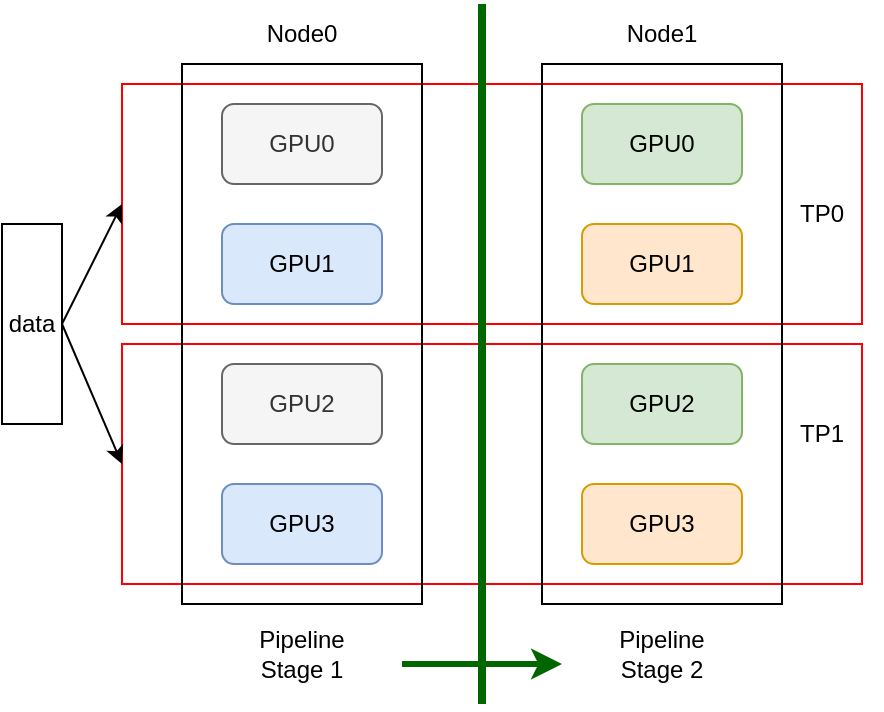 <mxfile version="21.6.9" type="github">
  <diagram name="第 1 页" id="Kp3AukQhXuQJZs7PPvKc">
    <mxGraphModel dx="1562" dy="885" grid="1" gridSize="10" guides="1" tooltips="1" connect="1" arrows="1" fold="1" page="1" pageScale="1" pageWidth="827" pageHeight="700" math="0" shadow="0">
      <root>
        <mxCell id="0" />
        <mxCell id="1" parent="0" />
        <mxCell id="6pBR_m673D9vcyB_l6V1-28" value="" style="rounded=0;whiteSpace=wrap;html=1;fillColor=none;strokeColor=#FF0000;" vertex="1" parent="1">
          <mxGeometry x="70" y="180" width="370" height="120" as="geometry" />
        </mxCell>
        <mxCell id="6pBR_m673D9vcyB_l6V1-27" value="" style="rounded=0;whiteSpace=wrap;html=1;fillColor=none;strokeColor=#FF0000;" vertex="1" parent="1">
          <mxGeometry x="70" y="50" width="370" height="120" as="geometry" />
        </mxCell>
        <mxCell id="6pBR_m673D9vcyB_l6V1-20" value="" style="rounded=0;whiteSpace=wrap;html=1;fillColor=none;" vertex="1" parent="1">
          <mxGeometry x="280" y="40" width="120" height="270" as="geometry" />
        </mxCell>
        <mxCell id="6pBR_m673D9vcyB_l6V1-19" value="" style="rounded=0;whiteSpace=wrap;html=1;fillColor=none;" vertex="1" parent="1">
          <mxGeometry x="100" y="40" width="120" height="270" as="geometry" />
        </mxCell>
        <mxCell id="6pBR_m673D9vcyB_l6V1-9" value="GPU0" style="rounded=1;whiteSpace=wrap;html=1;fillColor=#f5f5f5;fontColor=#333333;strokeColor=#666666;" vertex="1" parent="1">
          <mxGeometry x="120" y="60" width="80" height="40" as="geometry" />
        </mxCell>
        <mxCell id="6pBR_m673D9vcyB_l6V1-10" value="GPU1" style="rounded=1;whiteSpace=wrap;html=1;fillColor=#dae8fc;strokeColor=#6c8ebf;" vertex="1" parent="1">
          <mxGeometry x="120" y="120" width="80" height="40" as="geometry" />
        </mxCell>
        <mxCell id="6pBR_m673D9vcyB_l6V1-11" value="GPU2" style="rounded=1;whiteSpace=wrap;html=1;fillColor=#f5f5f5;fontColor=#333333;strokeColor=#666666;" vertex="1" parent="1">
          <mxGeometry x="120" y="190" width="80" height="40" as="geometry" />
        </mxCell>
        <mxCell id="6pBR_m673D9vcyB_l6V1-12" value="GPU3" style="rounded=1;whiteSpace=wrap;html=1;fillColor=#dae8fc;strokeColor=#6c8ebf;" vertex="1" parent="1">
          <mxGeometry x="120" y="250" width="80" height="40" as="geometry" />
        </mxCell>
        <mxCell id="6pBR_m673D9vcyB_l6V1-13" value="GPU0" style="rounded=1;whiteSpace=wrap;html=1;fillColor=#d5e8d4;strokeColor=#82b366;" vertex="1" parent="1">
          <mxGeometry x="300" y="60" width="80" height="40" as="geometry" />
        </mxCell>
        <mxCell id="6pBR_m673D9vcyB_l6V1-14" value="GPU1" style="rounded=1;whiteSpace=wrap;html=1;fillColor=#ffe6cc;strokeColor=#d79b00;" vertex="1" parent="1">
          <mxGeometry x="300" y="120" width="80" height="40" as="geometry" />
        </mxCell>
        <mxCell id="6pBR_m673D9vcyB_l6V1-15" value="GPU2" style="rounded=1;whiteSpace=wrap;html=1;fillColor=#d5e8d4;strokeColor=#82b366;" vertex="1" parent="1">
          <mxGeometry x="300" y="190" width="80" height="40" as="geometry" />
        </mxCell>
        <mxCell id="6pBR_m673D9vcyB_l6V1-16" value="GPU3" style="rounded=1;whiteSpace=wrap;html=1;fillColor=#ffe6cc;strokeColor=#d79b00;" vertex="1" parent="1">
          <mxGeometry x="300" y="250" width="80" height="40" as="geometry" />
        </mxCell>
        <mxCell id="6pBR_m673D9vcyB_l6V1-17" value="Node0" style="text;html=1;strokeColor=none;fillColor=none;align=center;verticalAlign=middle;whiteSpace=wrap;rounded=0;" vertex="1" parent="1">
          <mxGeometry x="130" y="10" width="60" height="30" as="geometry" />
        </mxCell>
        <mxCell id="6pBR_m673D9vcyB_l6V1-18" value="Node1" style="text;html=1;strokeColor=none;fillColor=none;align=center;verticalAlign=middle;whiteSpace=wrap;rounded=0;" vertex="1" parent="1">
          <mxGeometry x="310" y="10" width="60" height="30" as="geometry" />
        </mxCell>
        <mxCell id="6pBR_m673D9vcyB_l6V1-23" value="TP0" style="text;html=1;strokeColor=none;fillColor=none;align=center;verticalAlign=middle;whiteSpace=wrap;rounded=0;" vertex="1" parent="1">
          <mxGeometry x="390" y="100" width="60" height="30" as="geometry" />
        </mxCell>
        <mxCell id="6pBR_m673D9vcyB_l6V1-24" value="TP1" style="text;html=1;strokeColor=none;fillColor=none;align=center;verticalAlign=middle;whiteSpace=wrap;rounded=0;" vertex="1" parent="1">
          <mxGeometry x="390" y="210" width="60" height="30" as="geometry" />
        </mxCell>
        <mxCell id="6pBR_m673D9vcyB_l6V1-29" value="data" style="rounded=0;whiteSpace=wrap;html=1;" vertex="1" parent="1">
          <mxGeometry x="10" y="120" width="30" height="100" as="geometry" />
        </mxCell>
        <mxCell id="6pBR_m673D9vcyB_l6V1-32" value="" style="endArrow=classic;html=1;rounded=0;exitX=1;exitY=0.5;exitDx=0;exitDy=0;entryX=0;entryY=0.5;entryDx=0;entryDy=0;" edge="1" parent="1" source="6pBR_m673D9vcyB_l6V1-29" target="6pBR_m673D9vcyB_l6V1-27">
          <mxGeometry width="50" height="50" relative="1" as="geometry">
            <mxPoint x="390" y="330" as="sourcePoint" />
            <mxPoint x="440" y="280" as="targetPoint" />
          </mxGeometry>
        </mxCell>
        <mxCell id="6pBR_m673D9vcyB_l6V1-33" value="" style="endArrow=classic;html=1;rounded=0;exitX=1;exitY=0.5;exitDx=0;exitDy=0;entryX=0;entryY=0.5;entryDx=0;entryDy=0;" edge="1" parent="1" source="6pBR_m673D9vcyB_l6V1-29" target="6pBR_m673D9vcyB_l6V1-28">
          <mxGeometry width="50" height="50" relative="1" as="geometry">
            <mxPoint x="390" y="330" as="sourcePoint" />
            <mxPoint x="440" y="280" as="targetPoint" />
          </mxGeometry>
        </mxCell>
        <mxCell id="6pBR_m673D9vcyB_l6V1-34" value="" style="endArrow=none;html=1;rounded=0;strokeWidth=4;strokeColor=#006600;" edge="1" parent="1">
          <mxGeometry width="50" height="50" relative="1" as="geometry">
            <mxPoint x="250" y="360" as="sourcePoint" />
            <mxPoint x="250" y="10" as="targetPoint" />
          </mxGeometry>
        </mxCell>
        <mxCell id="6pBR_m673D9vcyB_l6V1-35" value="Pipeline Stage 1" style="text;html=1;strokeColor=none;fillColor=none;align=center;verticalAlign=middle;whiteSpace=wrap;rounded=0;" vertex="1" parent="1">
          <mxGeometry x="130" y="320" width="60" height="30" as="geometry" />
        </mxCell>
        <mxCell id="6pBR_m673D9vcyB_l6V1-36" value="Pipeline Stage 2" style="text;html=1;strokeColor=none;fillColor=none;align=center;verticalAlign=middle;whiteSpace=wrap;rounded=0;" vertex="1" parent="1">
          <mxGeometry x="310" y="320" width="60" height="30" as="geometry" />
        </mxCell>
        <mxCell id="6pBR_m673D9vcyB_l6V1-37" value="" style="endArrow=classic;html=1;rounded=0;strokeWidth=3;strokeColor=#006600;" edge="1" parent="1">
          <mxGeometry width="50" height="50" relative="1" as="geometry">
            <mxPoint x="210" y="340" as="sourcePoint" />
            <mxPoint x="290" y="340" as="targetPoint" />
          </mxGeometry>
        </mxCell>
      </root>
    </mxGraphModel>
  </diagram>
</mxfile>
